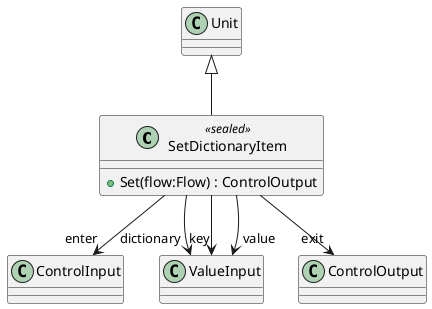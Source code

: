 @startuml
class SetDictionaryItem <<sealed>> {
    + Set(flow:Flow) : ControlOutput
}
Unit <|-- SetDictionaryItem
SetDictionaryItem --> "enter" ControlInput
SetDictionaryItem --> "dictionary" ValueInput
SetDictionaryItem --> "key" ValueInput
SetDictionaryItem --> "value" ValueInput
SetDictionaryItem --> "exit" ControlOutput
@enduml
